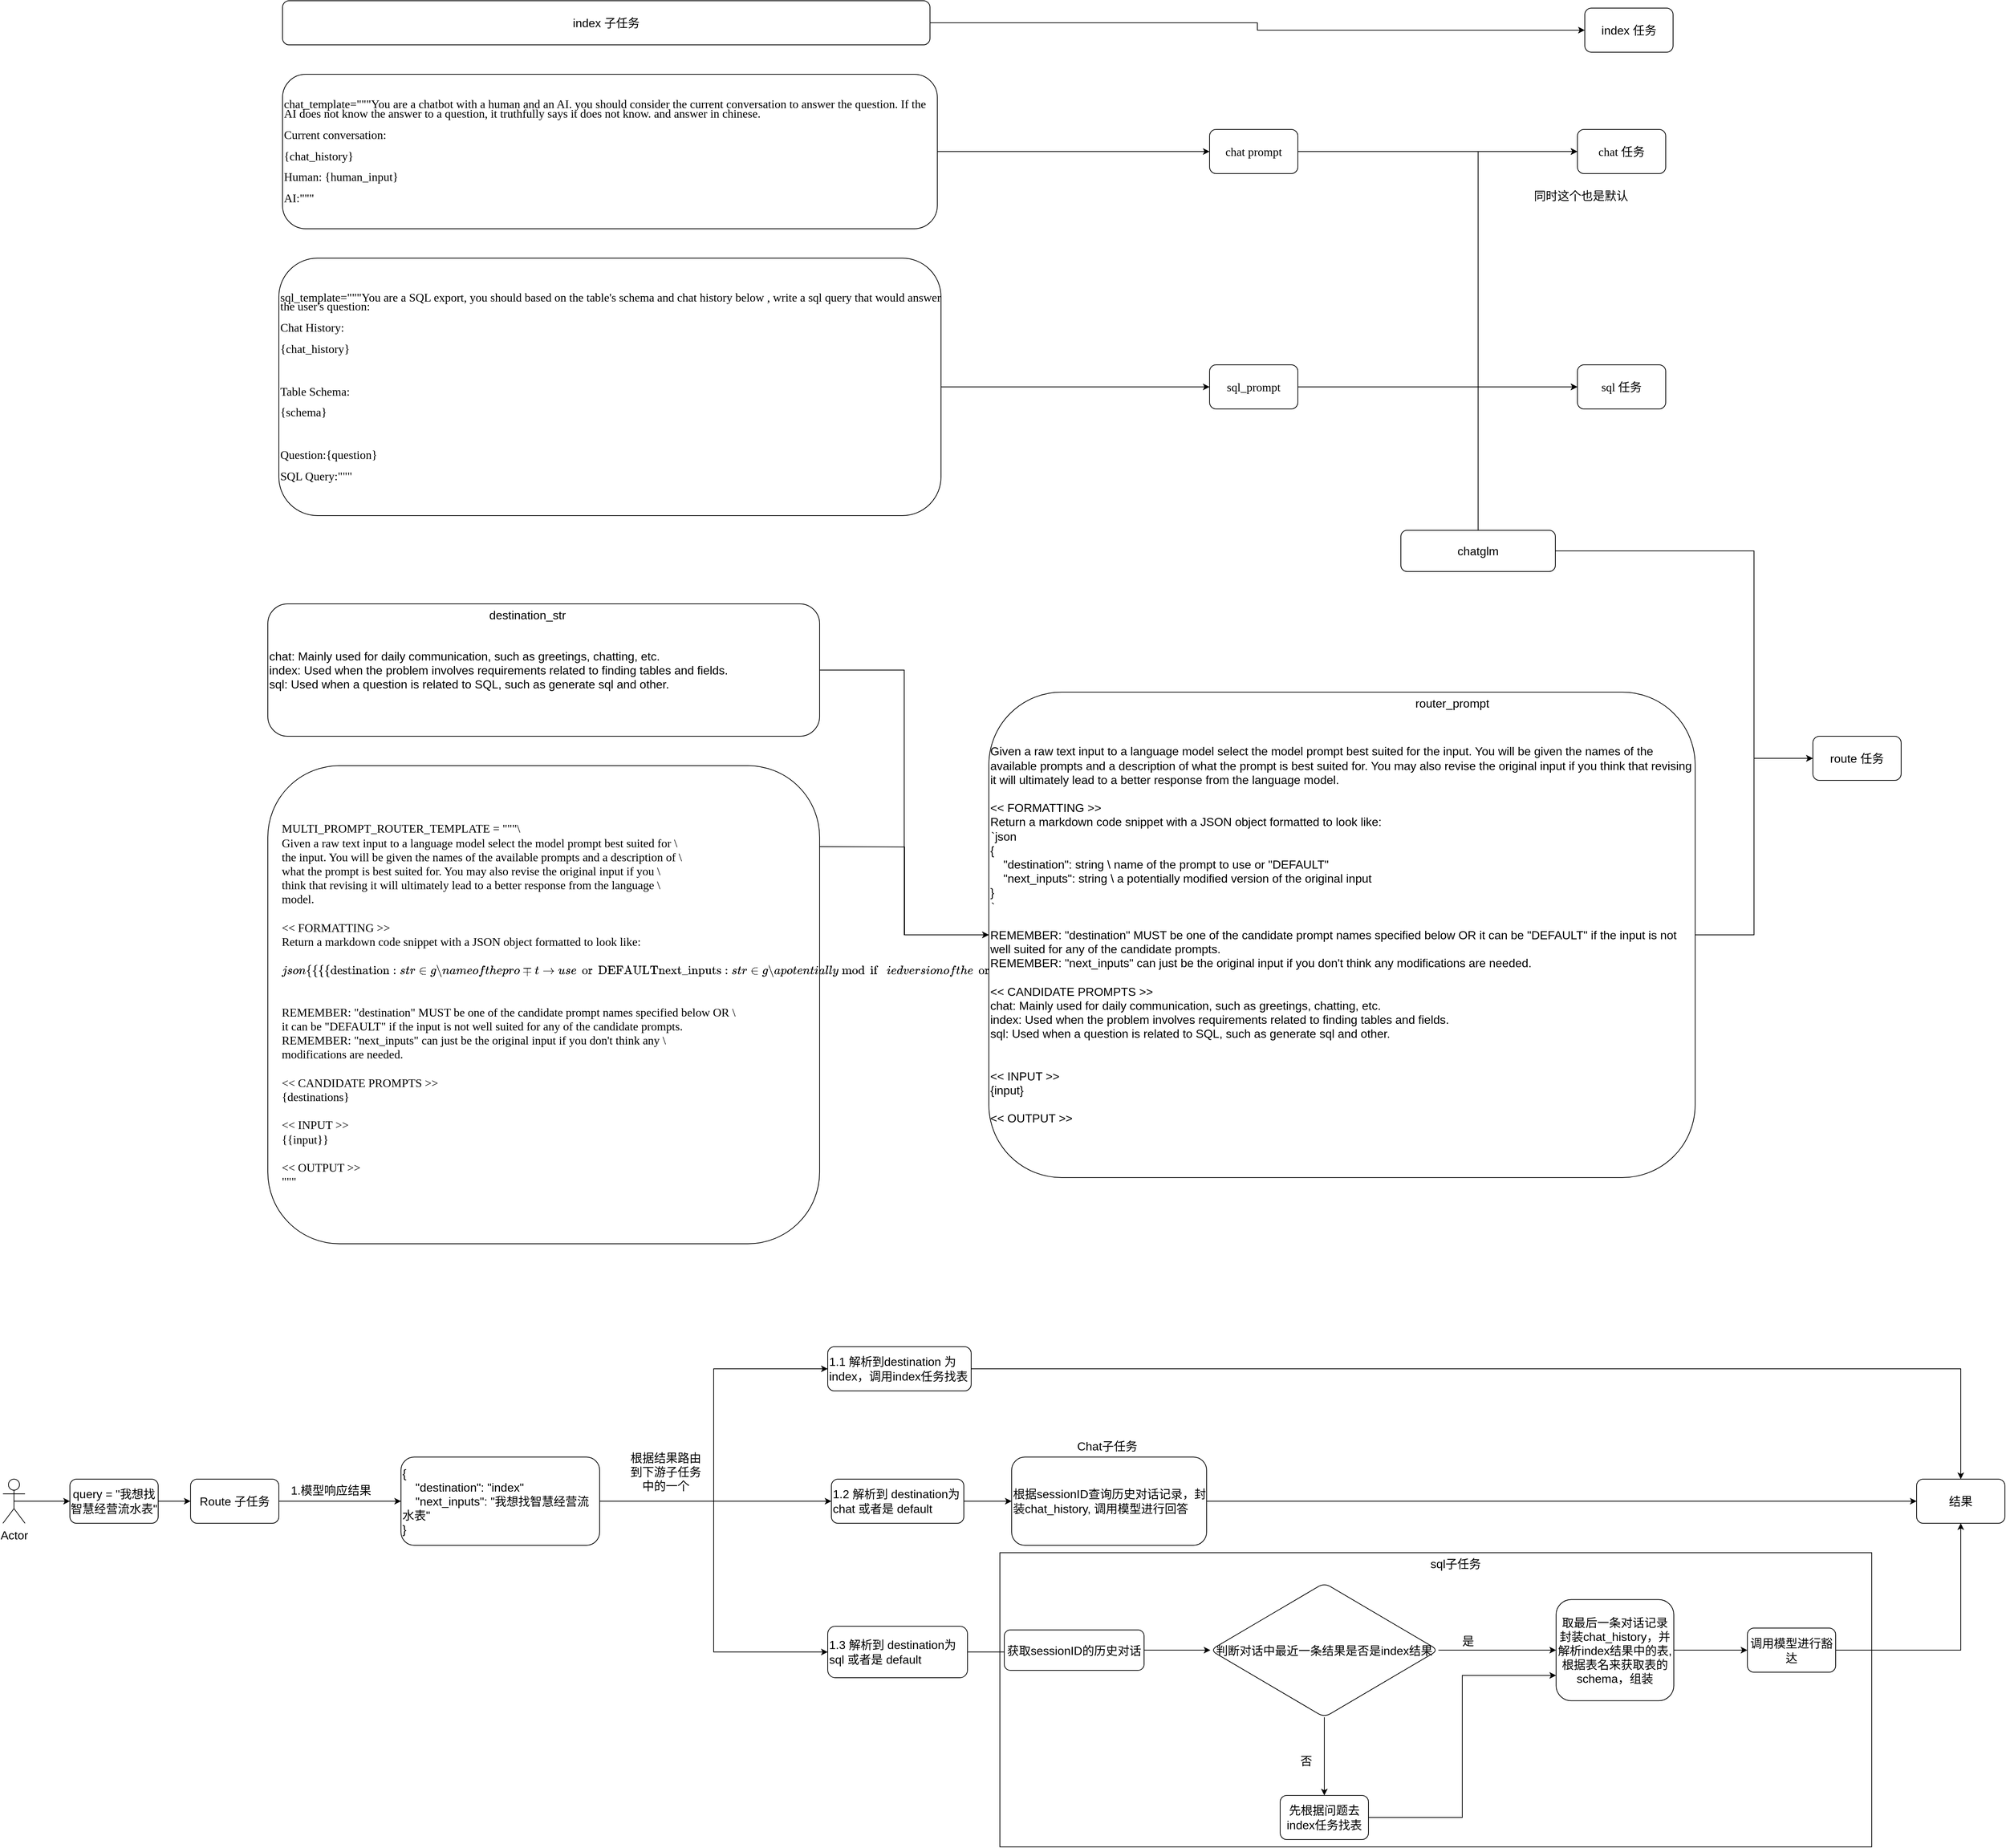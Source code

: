 <mxfile version="21.7.2" type="github">
  <diagram id="C5RBs43oDa-KdzZeNtuy" name="Page-1">
    <mxGraphModel dx="4977" dy="4112" grid="1" gridSize="10" guides="1" tooltips="1" connect="1" arrows="1" fold="1" page="1" pageScale="1" pageWidth="827" pageHeight="1169" math="0" shadow="0">
      <root>
        <mxCell id="WIyWlLk6GJQsqaUBKTNV-0" />
        <mxCell id="WIyWlLk6GJQsqaUBKTNV-1" parent="WIyWlLk6GJQsqaUBKTNV-0" />
        <mxCell id="nESsYgASZ1RXGsbO0uEQ-116" value="" style="group" vertex="1" connectable="0" parent="WIyWlLk6GJQsqaUBKTNV-1">
          <mxGeometry x="-1480" y="620" width="2721" height="680" as="geometry" />
        </mxCell>
        <mxCell id="nESsYgASZ1RXGsbO0uEQ-113" value="" style="rounded=0;whiteSpace=wrap;html=1;fontSize=16;labelBackgroundColor=none;" vertex="1" parent="nESsYgASZ1RXGsbO0uEQ-116">
          <mxGeometry x="1355" y="280" width="1185" height="400" as="geometry" />
        </mxCell>
        <mxCell id="nESsYgASZ1RXGsbO0uEQ-18" value="&lt;font style=&quot;font-size: 16px;&quot;&gt;query = &quot;我想找智慧经营流水表&quot;&lt;/font&gt;" style="rounded=1;whiteSpace=wrap;html=1;fontSize=16;labelBackgroundColor=none;" vertex="1" parent="nESsYgASZ1RXGsbO0uEQ-116">
          <mxGeometry x="91" y="180" width="120" height="60" as="geometry" />
        </mxCell>
        <mxCell id="nESsYgASZ1RXGsbO0uEQ-68" style="edgeStyle=orthogonalEdgeStyle;rounded=0;orthogonalLoop=1;jettySize=auto;html=1;exitX=0.5;exitY=0.5;exitDx=0;exitDy=0;exitPerimeter=0;fontSize=16;labelBackgroundColor=none;fontColor=default;" edge="1" parent="nESsYgASZ1RXGsbO0uEQ-116" source="nESsYgASZ1RXGsbO0uEQ-19" target="nESsYgASZ1RXGsbO0uEQ-18">
          <mxGeometry relative="1" as="geometry" />
        </mxCell>
        <mxCell id="nESsYgASZ1RXGsbO0uEQ-19" value="Actor" style="shape=umlActor;verticalLabelPosition=bottom;verticalAlign=top;html=1;fontSize=16;labelBackgroundColor=none;" vertex="1" parent="nESsYgASZ1RXGsbO0uEQ-116">
          <mxGeometry y="180" width="30" height="60" as="geometry" />
        </mxCell>
        <mxCell id="nESsYgASZ1RXGsbO0uEQ-41" value="1.2 解析到 destination为 chat 或者是 default" style="whiteSpace=wrap;html=1;align=left;rounded=1;fontSize=16;labelBackgroundColor=none;" vertex="1" parent="nESsYgASZ1RXGsbO0uEQ-116">
          <mxGeometry x="1126" y="180" width="180" height="60" as="geometry" />
        </mxCell>
        <mxCell id="nESsYgASZ1RXGsbO0uEQ-89" value="" style="edgeStyle=orthogonalEdgeStyle;rounded=0;orthogonalLoop=1;jettySize=auto;html=1;fontSize=16;labelBackgroundColor=none;fontColor=default;" edge="1" parent="nESsYgASZ1RXGsbO0uEQ-116" source="nESsYgASZ1RXGsbO0uEQ-67">
          <mxGeometry relative="1" as="geometry">
            <mxPoint x="1426" y="415" as="targetPoint" />
          </mxGeometry>
        </mxCell>
        <mxCell id="nESsYgASZ1RXGsbO0uEQ-67" value="1.3 解析到 destination为 sql 或者是 default" style="whiteSpace=wrap;html=1;align=left;rounded=1;fontSize=16;labelBackgroundColor=none;" vertex="1" parent="nESsYgASZ1RXGsbO0uEQ-116">
          <mxGeometry x="1121" y="380" width="190" height="70" as="geometry" />
        </mxCell>
        <mxCell id="nESsYgASZ1RXGsbO0uEQ-69" value="Route 子任务" style="whiteSpace=wrap;html=1;fontSize=16;rounded=1;labelBackgroundColor=none;" vertex="1" parent="nESsYgASZ1RXGsbO0uEQ-116">
          <mxGeometry x="255" y="180" width="120" height="60" as="geometry" />
        </mxCell>
        <mxCell id="nESsYgASZ1RXGsbO0uEQ-70" value="" style="edgeStyle=orthogonalEdgeStyle;rounded=0;orthogonalLoop=1;jettySize=auto;html=1;fontSize=16;labelBackgroundColor=none;fontColor=default;" edge="1" parent="nESsYgASZ1RXGsbO0uEQ-116" source="nESsYgASZ1RXGsbO0uEQ-18" target="nESsYgASZ1RXGsbO0uEQ-69">
          <mxGeometry relative="1" as="geometry" />
        </mxCell>
        <mxCell id="nESsYgASZ1RXGsbO0uEQ-77" style="edgeStyle=orthogonalEdgeStyle;rounded=0;orthogonalLoop=1;jettySize=auto;html=1;exitX=1;exitY=0.5;exitDx=0;exitDy=0;entryX=0;entryY=0.5;entryDx=0;entryDy=0;fontSize=16;labelBackgroundColor=none;fontColor=default;" edge="1" parent="nESsYgASZ1RXGsbO0uEQ-116" source="nESsYgASZ1RXGsbO0uEQ-71" target="nESsYgASZ1RXGsbO0uEQ-41">
          <mxGeometry relative="1" as="geometry" />
        </mxCell>
        <mxCell id="nESsYgASZ1RXGsbO0uEQ-78" style="edgeStyle=orthogonalEdgeStyle;rounded=0;orthogonalLoop=1;jettySize=auto;html=1;exitX=1;exitY=0.5;exitDx=0;exitDy=0;entryX=0;entryY=0.5;entryDx=0;entryDy=0;fontSize=16;labelBackgroundColor=none;fontColor=default;" edge="1" parent="nESsYgASZ1RXGsbO0uEQ-116" source="nESsYgASZ1RXGsbO0uEQ-71" target="nESsYgASZ1RXGsbO0uEQ-67">
          <mxGeometry relative="1" as="geometry" />
        </mxCell>
        <mxCell id="nESsYgASZ1RXGsbO0uEQ-71" value="{&lt;br style=&quot;font-size: 16px;&quot;&gt;&amp;nbsp; &amp;nbsp; &quot;destination&quot;: &quot;index&quot;&lt;br style=&quot;font-size: 16px;&quot;&gt;&lt;div style=&quot;font-size: 16px;&quot;&gt;&lt;span style=&quot;background-color: initial; font-size: 16px;&quot;&gt;&amp;nbsp; &amp;nbsp; &quot;next_inputs&quot;: &quot;我想找智慧经营流水表&quot;&lt;/span&gt;&lt;/div&gt;}" style="rounded=1;whiteSpace=wrap;html=1;align=left;fontSize=16;labelBackgroundColor=none;" vertex="1" parent="nESsYgASZ1RXGsbO0uEQ-116">
          <mxGeometry x="541" y="150" width="270" height="120" as="geometry" />
        </mxCell>
        <mxCell id="nESsYgASZ1RXGsbO0uEQ-73" value="" style="edgeStyle=orthogonalEdgeStyle;rounded=0;orthogonalLoop=1;jettySize=auto;html=1;fontSize=16;labelBackgroundColor=none;fontColor=default;" edge="1" parent="nESsYgASZ1RXGsbO0uEQ-116" source="nESsYgASZ1RXGsbO0uEQ-69" target="nESsYgASZ1RXGsbO0uEQ-71">
          <mxGeometry relative="1" as="geometry">
            <mxPoint x="471" y="210" as="targetPoint" />
          </mxGeometry>
        </mxCell>
        <mxCell id="nESsYgASZ1RXGsbO0uEQ-74" value="1.模型响应结果" style="text;html=1;strokeColor=none;fillColor=none;align=center;verticalAlign=middle;whiteSpace=wrap;rounded=0;fontSize=16;labelBackgroundColor=none;" vertex="1" parent="nESsYgASZ1RXGsbO0uEQ-116">
          <mxGeometry x="381" y="180" width="130" height="30" as="geometry" />
        </mxCell>
        <mxCell id="nESsYgASZ1RXGsbO0uEQ-75" value="1.1 解析到destination 为index，调用index任务找表" style="whiteSpace=wrap;html=1;align=left;rounded=1;fontSize=16;labelBackgroundColor=none;" vertex="1" parent="nESsYgASZ1RXGsbO0uEQ-116">
          <mxGeometry x="1121" width="195" height="60" as="geometry" />
        </mxCell>
        <mxCell id="nESsYgASZ1RXGsbO0uEQ-76" style="edgeStyle=orthogonalEdgeStyle;rounded=0;orthogonalLoop=1;jettySize=auto;html=1;entryX=0;entryY=0.5;entryDx=0;entryDy=0;fontSize=16;labelBackgroundColor=none;fontColor=default;" edge="1" parent="nESsYgASZ1RXGsbO0uEQ-116" source="nESsYgASZ1RXGsbO0uEQ-71" target="nESsYgASZ1RXGsbO0uEQ-75">
          <mxGeometry relative="1" as="geometry" />
        </mxCell>
        <mxCell id="nESsYgASZ1RXGsbO0uEQ-79" value="根据结果路由到下游子任务中的一个" style="text;html=1;strokeColor=none;fillColor=none;align=center;verticalAlign=middle;whiteSpace=wrap;rounded=0;fontSize=16;labelBackgroundColor=none;" vertex="1" parent="nESsYgASZ1RXGsbO0uEQ-116">
          <mxGeometry x="851" y="120" width="100" height="100" as="geometry" />
        </mxCell>
        <mxCell id="nESsYgASZ1RXGsbO0uEQ-82" value="根据sessionID查询历史对话记录，封装chat_history, 调用模型进行回答" style="whiteSpace=wrap;html=1;fontSize=16;align=left;rounded=1;labelBackgroundColor=none;" vertex="1" parent="nESsYgASZ1RXGsbO0uEQ-116">
          <mxGeometry x="1371" y="150" width="265" height="120" as="geometry" />
        </mxCell>
        <mxCell id="nESsYgASZ1RXGsbO0uEQ-83" value="" style="edgeStyle=orthogonalEdgeStyle;rounded=0;orthogonalLoop=1;jettySize=auto;html=1;fontSize=16;labelBackgroundColor=none;fontColor=default;" edge="1" parent="nESsYgASZ1RXGsbO0uEQ-116" source="nESsYgASZ1RXGsbO0uEQ-41" target="nESsYgASZ1RXGsbO0uEQ-82">
          <mxGeometry relative="1" as="geometry" />
        </mxCell>
        <mxCell id="nESsYgASZ1RXGsbO0uEQ-84" value="Chat子任务" style="text;html=1;strokeColor=none;fillColor=none;align=center;verticalAlign=middle;whiteSpace=wrap;rounded=0;fontSize=16;labelBackgroundColor=none;" vertex="1" parent="nESsYgASZ1RXGsbO0uEQ-116">
          <mxGeometry x="1451" y="120" width="100" height="30" as="geometry" />
        </mxCell>
        <mxCell id="nESsYgASZ1RXGsbO0uEQ-86" value="结果" style="rounded=1;whiteSpace=wrap;html=1;fontSize=16;labelBackgroundColor=none;" vertex="1" parent="nESsYgASZ1RXGsbO0uEQ-116">
          <mxGeometry x="2601" y="180" width="120" height="60" as="geometry" />
        </mxCell>
        <mxCell id="nESsYgASZ1RXGsbO0uEQ-87" style="edgeStyle=orthogonalEdgeStyle;rounded=0;orthogonalLoop=1;jettySize=auto;html=1;exitX=1;exitY=0.5;exitDx=0;exitDy=0;entryX=0.5;entryY=0;entryDx=0;entryDy=0;fontSize=16;labelBackgroundColor=none;fontColor=default;" edge="1" parent="nESsYgASZ1RXGsbO0uEQ-116" source="nESsYgASZ1RXGsbO0uEQ-75" target="nESsYgASZ1RXGsbO0uEQ-86">
          <mxGeometry relative="1" as="geometry" />
        </mxCell>
        <mxCell id="nESsYgASZ1RXGsbO0uEQ-85" style="edgeStyle=orthogonalEdgeStyle;rounded=0;orthogonalLoop=1;jettySize=auto;html=1;entryX=0;entryY=0.5;entryDx=0;entryDy=0;fontSize=16;labelBackgroundColor=none;fontColor=default;" edge="1" parent="nESsYgASZ1RXGsbO0uEQ-116" source="nESsYgASZ1RXGsbO0uEQ-82" target="nESsYgASZ1RXGsbO0uEQ-86">
          <mxGeometry relative="1" as="geometry">
            <mxPoint x="1731" y="-60.0" as="targetPoint" />
          </mxGeometry>
        </mxCell>
        <mxCell id="nESsYgASZ1RXGsbO0uEQ-90" value="sql子任务" style="text;html=1;strokeColor=none;fillColor=none;align=center;verticalAlign=middle;whiteSpace=wrap;rounded=0;fontSize=16;labelBackgroundColor=none;" vertex="1" parent="nESsYgASZ1RXGsbO0uEQ-116">
          <mxGeometry x="1910" y="280" width="129" height="30" as="geometry" />
        </mxCell>
        <mxCell id="nESsYgASZ1RXGsbO0uEQ-91" value="获取sessionID的历史对话" style="rounded=1;whiteSpace=wrap;html=1;fontSize=16;labelBackgroundColor=none;" vertex="1" parent="nESsYgASZ1RXGsbO0uEQ-116">
          <mxGeometry x="1361" y="385" width="190" height="55" as="geometry" />
        </mxCell>
        <mxCell id="nESsYgASZ1RXGsbO0uEQ-92" value="判断对话中最近一条结果是否是index结果" style="rhombus;whiteSpace=wrap;html=1;rounded=1;fontSize=16;labelBackgroundColor=none;" vertex="1" parent="nESsYgASZ1RXGsbO0uEQ-116">
          <mxGeometry x="1641" y="321.25" width="310" height="182.5" as="geometry" />
        </mxCell>
        <mxCell id="nESsYgASZ1RXGsbO0uEQ-93" value="" style="edgeStyle=orthogonalEdgeStyle;rounded=0;orthogonalLoop=1;jettySize=auto;html=1;fontSize=16;labelBackgroundColor=none;fontColor=default;" edge="1" parent="nESsYgASZ1RXGsbO0uEQ-116" source="nESsYgASZ1RXGsbO0uEQ-91" target="nESsYgASZ1RXGsbO0uEQ-92">
          <mxGeometry relative="1" as="geometry" />
        </mxCell>
        <mxCell id="nESsYgASZ1RXGsbO0uEQ-94" value="取最后一条对话记录封装chat_history，并解析index结果中的表,根据表名来获取表的schema，组装" style="whiteSpace=wrap;html=1;rounded=1;fontSize=16;labelBackgroundColor=none;" vertex="1" parent="nESsYgASZ1RXGsbO0uEQ-116">
          <mxGeometry x="2111" y="343.75" width="160" height="137.5" as="geometry" />
        </mxCell>
        <mxCell id="nESsYgASZ1RXGsbO0uEQ-95" value="" style="edgeStyle=orthogonalEdgeStyle;rounded=0;orthogonalLoop=1;jettySize=auto;html=1;fontSize=16;labelBackgroundColor=none;fontColor=default;" edge="1" parent="nESsYgASZ1RXGsbO0uEQ-116" source="nESsYgASZ1RXGsbO0uEQ-92" target="nESsYgASZ1RXGsbO0uEQ-94">
          <mxGeometry relative="1" as="geometry" />
        </mxCell>
        <mxCell id="nESsYgASZ1RXGsbO0uEQ-96" value="是" style="text;html=1;align=center;verticalAlign=middle;resizable=0;points=[];autosize=1;strokeColor=none;fillColor=none;fontSize=16;labelBackgroundColor=none;" vertex="1" parent="nESsYgASZ1RXGsbO0uEQ-116">
          <mxGeometry x="1971" y="385" width="40" height="30" as="geometry" />
        </mxCell>
        <mxCell id="nESsYgASZ1RXGsbO0uEQ-104" style="edgeStyle=orthogonalEdgeStyle;rounded=0;orthogonalLoop=1;jettySize=auto;html=1;entryX=0;entryY=0.75;entryDx=0;entryDy=0;fontSize=16;labelBackgroundColor=none;fontColor=default;" edge="1" parent="nESsYgASZ1RXGsbO0uEQ-116" source="nESsYgASZ1RXGsbO0uEQ-101" target="nESsYgASZ1RXGsbO0uEQ-94">
          <mxGeometry relative="1" as="geometry" />
        </mxCell>
        <mxCell id="nESsYgASZ1RXGsbO0uEQ-101" value="先根据问题去index任务找表" style="whiteSpace=wrap;html=1;fontSize=16;rounded=1;labelBackgroundColor=none;" vertex="1" parent="nESsYgASZ1RXGsbO0uEQ-116">
          <mxGeometry x="1736" y="610" width="120" height="60" as="geometry" />
        </mxCell>
        <mxCell id="nESsYgASZ1RXGsbO0uEQ-102" value="" style="edgeStyle=orthogonalEdgeStyle;rounded=0;orthogonalLoop=1;jettySize=auto;html=1;fontSize=16;labelBackgroundColor=none;fontColor=default;" edge="1" parent="nESsYgASZ1RXGsbO0uEQ-116" source="nESsYgASZ1RXGsbO0uEQ-92" target="nESsYgASZ1RXGsbO0uEQ-101">
          <mxGeometry relative="1" as="geometry" />
        </mxCell>
        <mxCell id="nESsYgASZ1RXGsbO0uEQ-103" value="否" style="text;html=1;align=center;verticalAlign=middle;resizable=0;points=[];autosize=1;strokeColor=none;fillColor=none;fontSize=16;labelBackgroundColor=none;" vertex="1" parent="nESsYgASZ1RXGsbO0uEQ-116">
          <mxGeometry x="1751" y="548" width="40" height="30" as="geometry" />
        </mxCell>
        <mxCell id="nESsYgASZ1RXGsbO0uEQ-110" style="edgeStyle=orthogonalEdgeStyle;rounded=0;orthogonalLoop=1;jettySize=auto;html=1;exitX=1;exitY=0.5;exitDx=0;exitDy=0;entryX=0.5;entryY=1;entryDx=0;entryDy=0;fontSize=16;labelBackgroundColor=none;fontColor=default;" edge="1" parent="nESsYgASZ1RXGsbO0uEQ-116" source="nESsYgASZ1RXGsbO0uEQ-108" target="nESsYgASZ1RXGsbO0uEQ-86">
          <mxGeometry relative="1" as="geometry" />
        </mxCell>
        <mxCell id="nESsYgASZ1RXGsbO0uEQ-108" value="调用模型进行豁达" style="whiteSpace=wrap;html=1;fontSize=16;rounded=1;labelBackgroundColor=none;" vertex="1" parent="nESsYgASZ1RXGsbO0uEQ-116">
          <mxGeometry x="2371" y="382.5" width="120" height="60" as="geometry" />
        </mxCell>
        <mxCell id="nESsYgASZ1RXGsbO0uEQ-109" value="" style="edgeStyle=orthogonalEdgeStyle;rounded=0;orthogonalLoop=1;jettySize=auto;html=1;fontSize=16;labelBackgroundColor=none;fontColor=default;" edge="1" parent="nESsYgASZ1RXGsbO0uEQ-116" source="nESsYgASZ1RXGsbO0uEQ-94" target="nESsYgASZ1RXGsbO0uEQ-108">
          <mxGeometry relative="1" as="geometry" />
        </mxCell>
        <mxCell id="nESsYgASZ1RXGsbO0uEQ-117" value="" style="group" vertex="1" connectable="0" parent="WIyWlLk6GJQsqaUBKTNV-1">
          <mxGeometry x="-1120" y="-1210" width="2220" height="1690" as="geometry" />
        </mxCell>
        <mxCell id="nESsYgASZ1RXGsbO0uEQ-8" style="edgeStyle=orthogonalEdgeStyle;rounded=0;orthogonalLoop=1;jettySize=auto;html=1;exitX=1;exitY=0.5;exitDx=0;exitDy=0;entryX=0;entryY=0.5;entryDx=0;entryDy=0;fontSize=16;labelBackgroundColor=none;fontColor=default;" edge="1" parent="nESsYgASZ1RXGsbO0uEQ-117" target="nESsYgASZ1RXGsbO0uEQ-6">
          <mxGeometry relative="1" as="geometry">
            <mxPoint x="750" y="1150" as="sourcePoint" />
            <mxPoint x="1240" y="1397.5" as="targetPoint" />
          </mxGeometry>
        </mxCell>
        <mxCell id="nESsYgASZ1RXGsbO0uEQ-0" value="MULTI_PROMPT_ROUTER_TEMPLATE = &quot;&quot;&quot;\&#xa;Given a raw text input to a language model select the model prompt best suited for \&#xa;the input. You will be given the names of the available prompts and a description of \&#xa;what the prompt is best suited for. You may also revise the original input if you \&#xa;think that revising it will ultimately lead to a better response from the language \&#xa;model.&#xa;&#xa;&lt;&lt; FORMATTING &gt;&gt;&#xa;Return a markdown code snippet with a JSON object formatted to look like:&#xa;```json&#xa;{{{{&#xa;&quot;destination&quot;: string \\ name of the prompt to use or &quot;DEFAULT&quot;&#xa;&quot;next_inputs&quot;: string \\ a potentially modified version of the original input&#xa;}}}}&#xa;```&#xa;&#xa;REMEMBER: &quot;destination&quot; MUST be one of the candidate prompt names specified below OR \&#xa;it can be &quot;DEFAULT&quot; if the input is not well suited for any of the candidate prompts.&#xa;REMEMBER: &quot;next_inputs&quot; can just be the original input if you don&#39;t think any \&#xa;modifications are needed.&#xa;&#xa;&lt;&lt; CANDIDATE PROMPTS &gt;&gt;&#xa;{destinations}&#xa;&#xa;&lt;&lt; INPUT &gt;&gt;&#xa;{{input}}&#xa;&#xa;&lt;&lt; OUTPUT &gt;&gt;&#xa;&quot;&quot;&quot;&#xa;" style="rounded=1;whiteSpace=wrap;hachureGap=4;fontFamily=Times New Roman;fontSize=16;align=left;spacingLeft=17;spacingTop=10;spacingBottom=-10;labelBackgroundColor=none;" vertex="1" parent="nESsYgASZ1RXGsbO0uEQ-117">
          <mxGeometry y="1040" width="750" height="650" as="geometry" />
        </mxCell>
        <mxCell id="nESsYgASZ1RXGsbO0uEQ-1" value="&lt;p style=&quot;line-height: 80%; font-size: 16px;&quot;&gt;&lt;font style=&quot;font-size: 16px;&quot;&gt;sql_template=&quot;&quot;&quot;&lt;/font&gt;You are a SQL export, you should based on the table&#39;s schema and chat history below , write a sql query that would answer the user&#39;s question:&lt;/p&gt;&lt;p style=&quot;line-height: 80%; font-size: 16px;&quot;&gt;Chat History:&lt;/p&gt;&lt;p style=&quot;line-height: 80%; font-size: 16px;&quot;&gt;{chat_history}&lt;/p&gt;&lt;p style=&quot;line-height: 80%; font-size: 16px;&quot;&gt;&lt;br style=&quot;font-size: 16px;&quot;&gt;&lt;/p&gt;&lt;p style=&quot;line-height: 80%; font-size: 16px;&quot;&gt;Table Schema:&lt;/p&gt;&lt;p style=&quot;line-height: 80%; font-size: 16px;&quot;&gt;{schema}&lt;/p&gt;&lt;p style=&quot;line-height: 80%; font-size: 16px;&quot;&gt;&lt;br style=&quot;font-size: 16px;&quot;&gt;&lt;/p&gt;&lt;p style=&quot;line-height: 80%; font-size: 16px;&quot;&gt;Question:{question}&lt;/p&gt;&lt;p style=&quot;line-height: 80%; font-size: 16px;&quot;&gt;&lt;span style=&quot;background-color: initial; font-size: 16px;&quot;&gt;SQL Query:&lt;/span&gt;&lt;span style=&quot;font-size: 16px; background-color: initial;&quot;&gt;&quot;&quot;&quot;&lt;/span&gt;&lt;/p&gt;" style="rounded=1;whiteSpace=wrap;html=1;hachureGap=4;fontFamily=Times New Roman;fontSize=16;align=left;labelBackgroundColor=none;" vertex="1" parent="nESsYgASZ1RXGsbO0uEQ-117">
          <mxGeometry x="15" y="350" width="900" height="350" as="geometry" />
        </mxCell>
        <mxCell id="nESsYgASZ1RXGsbO0uEQ-2" value="&lt;p style=&quot;line-height: 80%; font-size: 16px;&quot;&gt;&lt;font style=&quot;font-size: 16px;&quot;&gt;&lt;font style=&quot;font-size: 16px;&quot;&gt;chat_template=&quot;&quot;&quot;&lt;/font&gt;You are a chatbot with a human and an AI. you should consider the current conversation to answer the question. If the AI does not know the answer to a question, it truthfully says it does not know. and answer in chinese.&lt;/font&gt;&lt;/p&gt;&lt;p style=&quot;line-height: 80%; font-size: 16px;&quot;&gt;&lt;font style=&quot;font-size: 16px;&quot;&gt;Current conversation:&lt;/font&gt;&lt;/p&gt;&lt;p style=&quot;line-height: 80%; font-size: 16px;&quot;&gt;&lt;font style=&quot;font-size: 16px;&quot;&gt;{chat_history}&lt;/font&gt;&lt;/p&gt;&lt;p style=&quot;line-height: 80%; font-size: 16px;&quot;&gt;&lt;font style=&quot;font-size: 16px;&quot;&gt;Human: {human_input}&lt;/font&gt;&lt;/p&gt;&lt;p style=&quot;line-height: 80%; font-size: 16px;&quot;&gt;&lt;font style=&quot;font-size: 16px;&quot;&gt;&lt;span style=&quot;background-color: initial; font-size: 16px;&quot;&gt;AI:&lt;/span&gt;&lt;span style=&quot;background-color: initial; font-size: 16px;&quot;&gt;&quot;&quot;&quot;&lt;/span&gt;&lt;/font&gt;&lt;/p&gt;" style="rounded=1;whiteSpace=wrap;html=1;hachureGap=4;fontFamily=Times New Roman;fontSize=16;align=left;labelBackgroundColor=none;" vertex="1" parent="nESsYgASZ1RXGsbO0uEQ-117">
          <mxGeometry x="20" y="100" width="890" height="210" as="geometry" />
        </mxCell>
        <mxCell id="nESsYgASZ1RXGsbO0uEQ-4" value="&lt;div style=&quot;font-size: 16px;&quot;&gt;&lt;font style=&quot;font-size: 16px;&quot;&gt;chat: Mainly used for daily communication, such as greetings, chatting, etc.&lt;/font&gt;&lt;/div&gt;&lt;div style=&quot;font-size: 16px;&quot;&gt;&lt;font style=&quot;font-size: 16px;&quot;&gt;index: Used when the problem involves requirements related to finding tables and fields.&lt;/font&gt;&lt;/div&gt;&lt;div style=&quot;font-size: 16px;&quot;&gt;&lt;font style=&quot;font-size: 16px;&quot;&gt;sql: Used when a question is related to SQL, such as generate sql and other.&lt;/font&gt;&lt;/div&gt;" style="rounded=1;whiteSpace=wrap;html=1;align=left;fontSize=16;labelBackgroundColor=none;" vertex="1" parent="nESsYgASZ1RXGsbO0uEQ-117">
          <mxGeometry y="820" width="750" height="180" as="geometry" />
        </mxCell>
        <mxCell id="nESsYgASZ1RXGsbO0uEQ-5" value="&lt;font style=&quot;font-size: 16px;&quot;&gt;destination_str&lt;/font&gt;" style="text;html=1;strokeColor=none;fillColor=none;align=center;verticalAlign=middle;whiteSpace=wrap;rounded=0;fontSize=16;labelBackgroundColor=none;" vertex="1" parent="nESsYgASZ1RXGsbO0uEQ-117">
          <mxGeometry x="293" y="820" width="120" height="30" as="geometry" />
        </mxCell>
        <mxCell id="nESsYgASZ1RXGsbO0uEQ-6" value="&lt;div style=&quot;font-size: 16px;&quot;&gt;&lt;font style=&quot;font-size: 16px;&quot;&gt;Given a raw text input to a language model select the model prompt best suited for the input. You will be given the names of the available prompts and a description of what the prompt is best suited for. You may also revise the original input if you think that revising it will ultimately lead to a better response from the language model.&amp;nbsp;&lt;/font&gt;&lt;/div&gt;&lt;div style=&quot;font-size: 16px;&quot;&gt;&lt;font style=&quot;font-size: 16px;&quot;&gt;&lt;br style=&quot;font-size: 16px;&quot;&gt;&lt;/font&gt;&lt;/div&gt;&lt;div style=&quot;font-size: 16px;&quot;&gt;&lt;font style=&quot;font-size: 16px;&quot;&gt;&amp;lt;&amp;lt; FORMATTING &amp;gt;&amp;gt;&lt;/font&gt;&lt;/div&gt;&lt;div style=&quot;font-size: 16px;&quot;&gt;&lt;font style=&quot;font-size: 16px;&quot;&gt;Return a markdown code snippet with a JSON object formatted to look like:&lt;/font&gt;&lt;/div&gt;&lt;div style=&quot;font-size: 16px;&quot;&gt;&lt;font style=&quot;font-size: 16px;&quot;&gt;```json&lt;/font&gt;&lt;/div&gt;&lt;div style=&quot;font-size: 16px;&quot;&gt;&lt;font style=&quot;font-size: 16px;&quot;&gt;{&lt;/font&gt;&lt;/div&gt;&lt;div style=&quot;font-size: 16px;&quot;&gt;&lt;font style=&quot;font-size: 16px;&quot;&gt;&amp;nbsp; &amp;nbsp; &quot;destination&quot;: string \\ name of the prompt to use or &quot;DEFAULT&quot;&lt;/font&gt;&lt;/div&gt;&lt;div style=&quot;font-size: 16px;&quot;&gt;&lt;font style=&quot;font-size: 16px;&quot;&gt;&amp;nbsp; &amp;nbsp; &quot;next_inputs&quot;: string \\ a potentially modified version of the original input&lt;/font&gt;&lt;/div&gt;&lt;div style=&quot;font-size: 16px;&quot;&gt;&lt;font style=&quot;font-size: 16px;&quot;&gt;}&lt;/font&gt;&lt;/div&gt;&lt;div style=&quot;font-size: 16px;&quot;&gt;&lt;font style=&quot;font-size: 16px;&quot;&gt;```&lt;/font&gt;&lt;/div&gt;&lt;div style=&quot;font-size: 16px;&quot;&gt;&lt;font style=&quot;font-size: 16px;&quot;&gt;&lt;br style=&quot;font-size: 16px;&quot;&gt;&lt;/font&gt;&lt;/div&gt;&lt;div style=&quot;font-size: 16px;&quot;&gt;&lt;font style=&quot;font-size: 16px;&quot;&gt;REMEMBER: &quot;destination&quot; MUST be one of the candidate prompt names specified below OR it can be &quot;DEFAULT&quot; if the input is not well suited for any of the candidate prompts.&lt;/font&gt;&lt;/div&gt;&lt;div style=&quot;font-size: 16px;&quot;&gt;&lt;font style=&quot;font-size: 16px;&quot;&gt;REMEMBER: &quot;next_inputs&quot; can just be the original input if you don&#39;t think any modifications are needed.&lt;/font&gt;&lt;/div&gt;&lt;div style=&quot;font-size: 16px;&quot;&gt;&lt;font style=&quot;font-size: 16px;&quot;&gt;&lt;br style=&quot;font-size: 16px;&quot;&gt;&lt;/font&gt;&lt;/div&gt;&lt;div style=&quot;font-size: 16px;&quot;&gt;&lt;font style=&quot;font-size: 16px;&quot;&gt;&amp;lt;&amp;lt; CANDIDATE PROMPTS &amp;gt;&amp;gt;&lt;/font&gt;&lt;/div&gt;&lt;div style=&quot;font-size: 16px;&quot;&gt;&lt;font style=&quot;font-size: 16px;&quot;&gt;chat: Mainly used for daily communication, such as greetings, chatting, etc.&lt;/font&gt;&lt;/div&gt;&lt;div style=&quot;font-size: 16px;&quot;&gt;&lt;font style=&quot;font-size: 16px;&quot;&gt;index: Used when the problem involves requirements related to finding tables and fields.&lt;/font&gt;&lt;/div&gt;&lt;div style=&quot;font-size: 16px;&quot;&gt;&lt;font style=&quot;font-size: 16px;&quot;&gt;sql: Used when a question is related to SQL, such as generate sql and other.&lt;/font&gt;&lt;/div&gt;&lt;div style=&quot;font-size: 16px;&quot;&gt;&lt;font style=&quot;font-size: 16px;&quot;&gt;&lt;br style=&quot;font-size: 16px;&quot;&gt;&lt;/font&gt;&lt;/div&gt;&lt;div style=&quot;font-size: 16px;&quot;&gt;&lt;font style=&quot;font-size: 16px;&quot;&gt;&lt;br style=&quot;font-size: 16px;&quot;&gt;&lt;/font&gt;&lt;/div&gt;&lt;div style=&quot;font-size: 16px;&quot;&gt;&lt;font style=&quot;font-size: 16px;&quot;&gt;&amp;lt;&amp;lt; INPUT &amp;gt;&amp;gt;&lt;/font&gt;&lt;/div&gt;&lt;div style=&quot;font-size: 16px;&quot;&gt;{input}&lt;/div&gt;&lt;div style=&quot;font-size: 16px;&quot;&gt;&lt;font style=&quot;font-size: 16px;&quot;&gt;&lt;br style=&quot;font-size: 16px;&quot;&gt;&lt;/font&gt;&lt;/div&gt;&lt;div style=&quot;font-size: 16px;&quot;&gt;&lt;font style=&quot;font-size: 16px;&quot;&gt;&amp;lt;&amp;lt; OUTPUT &amp;gt;&amp;gt;&lt;/font&gt;&lt;/div&gt;" style="whiteSpace=wrap;html=1;align=left;rounded=1;fontSize=16;labelBackgroundColor=none;" vertex="1" parent="nESsYgASZ1RXGsbO0uEQ-117">
          <mxGeometry x="980" y="940" width="960" height="660" as="geometry" />
        </mxCell>
        <mxCell id="nESsYgASZ1RXGsbO0uEQ-7" value="" style="edgeStyle=orthogonalEdgeStyle;rounded=0;orthogonalLoop=1;jettySize=auto;html=1;fontSize=16;labelBackgroundColor=none;fontColor=default;" edge="1" parent="nESsYgASZ1RXGsbO0uEQ-117" source="nESsYgASZ1RXGsbO0uEQ-4" target="nESsYgASZ1RXGsbO0uEQ-6">
          <mxGeometry relative="1" as="geometry" />
        </mxCell>
        <mxCell id="nESsYgASZ1RXGsbO0uEQ-9" value="&lt;font style=&quot;font-size: 16px;&quot;&gt;router_prompt&lt;/font&gt;" style="text;html=1;strokeColor=none;fillColor=none;align=center;verticalAlign=middle;whiteSpace=wrap;rounded=0;fontSize=16;labelBackgroundColor=none;" vertex="1" parent="nESsYgASZ1RXGsbO0uEQ-117">
          <mxGeometry x="1580" y="940" width="60" height="30" as="geometry" />
        </mxCell>
        <mxCell id="nESsYgASZ1RXGsbO0uEQ-10" value="&lt;font style=&quot;font-size: 16px;&quot;&gt;index 子任务&lt;/font&gt;" style="rounded=1;whiteSpace=wrap;html=1;fontSize=16;labelBackgroundColor=none;" vertex="1" parent="nESsYgASZ1RXGsbO0uEQ-117">
          <mxGeometry x="20" width="880" height="60" as="geometry" />
        </mxCell>
        <mxCell id="nESsYgASZ1RXGsbO0uEQ-11" value="&lt;font style=&quot;font-size: 16px;&quot;&gt;index 任务&lt;/font&gt;" style="whiteSpace=wrap;html=1;rounded=1;fontSize=16;labelBackgroundColor=none;" vertex="1" parent="nESsYgASZ1RXGsbO0uEQ-117">
          <mxGeometry x="1790" y="10" width="120" height="60" as="geometry" />
        </mxCell>
        <mxCell id="nESsYgASZ1RXGsbO0uEQ-12" value="" style="edgeStyle=orthogonalEdgeStyle;rounded=0;orthogonalLoop=1;jettySize=auto;html=1;fontSize=16;labelBackgroundColor=none;fontColor=default;" edge="1" parent="nESsYgASZ1RXGsbO0uEQ-117" source="nESsYgASZ1RXGsbO0uEQ-10" target="nESsYgASZ1RXGsbO0uEQ-11">
          <mxGeometry relative="1" as="geometry" />
        </mxCell>
        <mxCell id="nESsYgASZ1RXGsbO0uEQ-13" value="chat prompt" style="whiteSpace=wrap;html=1;fontSize=16;fontFamily=Times New Roman;align=center;rounded=1;hachureGap=4;labelBackgroundColor=none;" vertex="1" parent="nESsYgASZ1RXGsbO0uEQ-117">
          <mxGeometry x="1280" y="175" width="120" height="60" as="geometry" />
        </mxCell>
        <mxCell id="nESsYgASZ1RXGsbO0uEQ-14" value="" style="edgeStyle=orthogonalEdgeStyle;rounded=0;orthogonalLoop=1;jettySize=auto;html=1;fontSize=16;labelBackgroundColor=none;fontColor=default;" edge="1" parent="nESsYgASZ1RXGsbO0uEQ-117" source="nESsYgASZ1RXGsbO0uEQ-2" target="nESsYgASZ1RXGsbO0uEQ-13">
          <mxGeometry relative="1" as="geometry" />
        </mxCell>
        <mxCell id="nESsYgASZ1RXGsbO0uEQ-15" value="&lt;div style=&quot;font-size: 16px;&quot;&gt;&lt;span style=&quot;background-color: initial; font-size: 16px;&quot;&gt;sql_prompt&lt;/span&gt;&lt;/div&gt;" style="whiteSpace=wrap;html=1;fontSize=16;fontFamily=Times New Roman;align=center;rounded=1;hachureGap=4;labelBackgroundColor=none;" vertex="1" parent="nESsYgASZ1RXGsbO0uEQ-117">
          <mxGeometry x="1280" y="495" width="120" height="60" as="geometry" />
        </mxCell>
        <mxCell id="nESsYgASZ1RXGsbO0uEQ-16" value="" style="edgeStyle=orthogonalEdgeStyle;rounded=0;orthogonalLoop=1;jettySize=auto;html=1;fontSize=16;labelBackgroundColor=none;fontColor=default;" edge="1" parent="nESsYgASZ1RXGsbO0uEQ-117" source="nESsYgASZ1RXGsbO0uEQ-1" target="nESsYgASZ1RXGsbO0uEQ-15">
          <mxGeometry relative="1" as="geometry" />
        </mxCell>
        <mxCell id="nESsYgASZ1RXGsbO0uEQ-17" value="&lt;font style=&quot;font-size: 16px;&quot;&gt;同时这个也是默认&lt;/font&gt;" style="text;html=1;strokeColor=none;fillColor=none;align=center;verticalAlign=middle;whiteSpace=wrap;rounded=0;fontSize=16;labelBackgroundColor=none;" vertex="1" parent="nESsYgASZ1RXGsbO0uEQ-117">
          <mxGeometry x="1680" y="250" width="210" height="30" as="geometry" />
        </mxCell>
        <mxCell id="nESsYgASZ1RXGsbO0uEQ-22" value="&lt;font style=&quot;font-size: 16px;&quot;&gt;chatglm&lt;/font&gt;" style="rounded=1;whiteSpace=wrap;html=1;fontSize=16;labelBackgroundColor=none;" vertex="1" parent="nESsYgASZ1RXGsbO0uEQ-117">
          <mxGeometry x="1540" y="720" width="210" height="56" as="geometry" />
        </mxCell>
        <mxCell id="nESsYgASZ1RXGsbO0uEQ-23" value="&lt;font style=&quot;font-size: 16px;&quot;&gt;route 任务&lt;/font&gt;" style="whiteSpace=wrap;html=1;rounded=1;fontSize=16;labelBackgroundColor=none;" vertex="1" parent="nESsYgASZ1RXGsbO0uEQ-117">
          <mxGeometry x="2100" y="1000" width="120" height="60" as="geometry" />
        </mxCell>
        <mxCell id="nESsYgASZ1RXGsbO0uEQ-32" style="edgeStyle=orthogonalEdgeStyle;rounded=0;orthogonalLoop=1;jettySize=auto;html=1;exitX=1;exitY=0.5;exitDx=0;exitDy=0;entryX=0;entryY=0.5;entryDx=0;entryDy=0;fontSize=16;labelBackgroundColor=none;fontColor=default;" edge="1" parent="nESsYgASZ1RXGsbO0uEQ-117" source="nESsYgASZ1RXGsbO0uEQ-6" target="nESsYgASZ1RXGsbO0uEQ-23">
          <mxGeometry relative="1" as="geometry" />
        </mxCell>
        <mxCell id="nESsYgASZ1RXGsbO0uEQ-33" style="edgeStyle=orthogonalEdgeStyle;rounded=0;orthogonalLoop=1;jettySize=auto;html=1;exitX=1;exitY=0.5;exitDx=0;exitDy=0;entryX=0;entryY=0.5;entryDx=0;entryDy=0;fontSize=16;labelBackgroundColor=none;fontColor=default;" edge="1" parent="nESsYgASZ1RXGsbO0uEQ-117" source="nESsYgASZ1RXGsbO0uEQ-22" target="nESsYgASZ1RXGsbO0uEQ-23">
          <mxGeometry relative="1" as="geometry">
            <Array as="points">
              <mxPoint x="2020" y="748" />
              <mxPoint x="2020" y="1030" />
            </Array>
          </mxGeometry>
        </mxCell>
        <mxCell id="nESsYgASZ1RXGsbO0uEQ-45" value="chat 任务" style="whiteSpace=wrap;html=1;fontSize=16;fontFamily=Times New Roman;rounded=1;hachureGap=4;labelBackgroundColor=none;" vertex="1" parent="nESsYgASZ1RXGsbO0uEQ-117">
          <mxGeometry x="1780" y="175" width="120" height="60" as="geometry" />
        </mxCell>
        <mxCell id="nESsYgASZ1RXGsbO0uEQ-46" value="" style="edgeStyle=orthogonalEdgeStyle;rounded=0;orthogonalLoop=1;jettySize=auto;html=1;fontSize=16;labelBackgroundColor=none;fontColor=default;" edge="1" parent="nESsYgASZ1RXGsbO0uEQ-117" source="nESsYgASZ1RXGsbO0uEQ-13" target="nESsYgASZ1RXGsbO0uEQ-45">
          <mxGeometry relative="1" as="geometry" />
        </mxCell>
        <mxCell id="nESsYgASZ1RXGsbO0uEQ-48" style="edgeStyle=orthogonalEdgeStyle;rounded=0;orthogonalLoop=1;jettySize=auto;html=1;exitX=0.5;exitY=0;exitDx=0;exitDy=0;entryX=0;entryY=0.5;entryDx=0;entryDy=0;fontSize=16;labelBackgroundColor=none;fontColor=default;" edge="1" parent="nESsYgASZ1RXGsbO0uEQ-117" source="nESsYgASZ1RXGsbO0uEQ-22" target="nESsYgASZ1RXGsbO0uEQ-45">
          <mxGeometry relative="1" as="geometry">
            <Array as="points">
              <mxPoint x="1645" y="205" />
            </Array>
          </mxGeometry>
        </mxCell>
        <mxCell id="nESsYgASZ1RXGsbO0uEQ-49" value="sql 任务" style="whiteSpace=wrap;html=1;fontSize=16;fontFamily=Times New Roman;rounded=1;hachureGap=4;labelBackgroundColor=none;" vertex="1" parent="nESsYgASZ1RXGsbO0uEQ-117">
          <mxGeometry x="1780" y="495" width="120" height="60" as="geometry" />
        </mxCell>
        <mxCell id="nESsYgASZ1RXGsbO0uEQ-50" value="" style="edgeStyle=orthogonalEdgeStyle;rounded=0;orthogonalLoop=1;jettySize=auto;html=1;fontSize=16;labelBackgroundColor=none;fontColor=default;" edge="1" parent="nESsYgASZ1RXGsbO0uEQ-117" source="nESsYgASZ1RXGsbO0uEQ-15" target="nESsYgASZ1RXGsbO0uEQ-49">
          <mxGeometry relative="1" as="geometry" />
        </mxCell>
        <mxCell id="nESsYgASZ1RXGsbO0uEQ-64" style="edgeStyle=orthogonalEdgeStyle;rounded=0;orthogonalLoop=1;jettySize=auto;html=1;exitX=0.5;exitY=0;exitDx=0;exitDy=0;entryX=0;entryY=0.5;entryDx=0;entryDy=0;fontSize=16;labelBackgroundColor=none;fontColor=default;" edge="1" parent="nESsYgASZ1RXGsbO0uEQ-117" source="nESsYgASZ1RXGsbO0uEQ-22" target="nESsYgASZ1RXGsbO0uEQ-49">
          <mxGeometry relative="1" as="geometry" />
        </mxCell>
      </root>
    </mxGraphModel>
  </diagram>
</mxfile>

